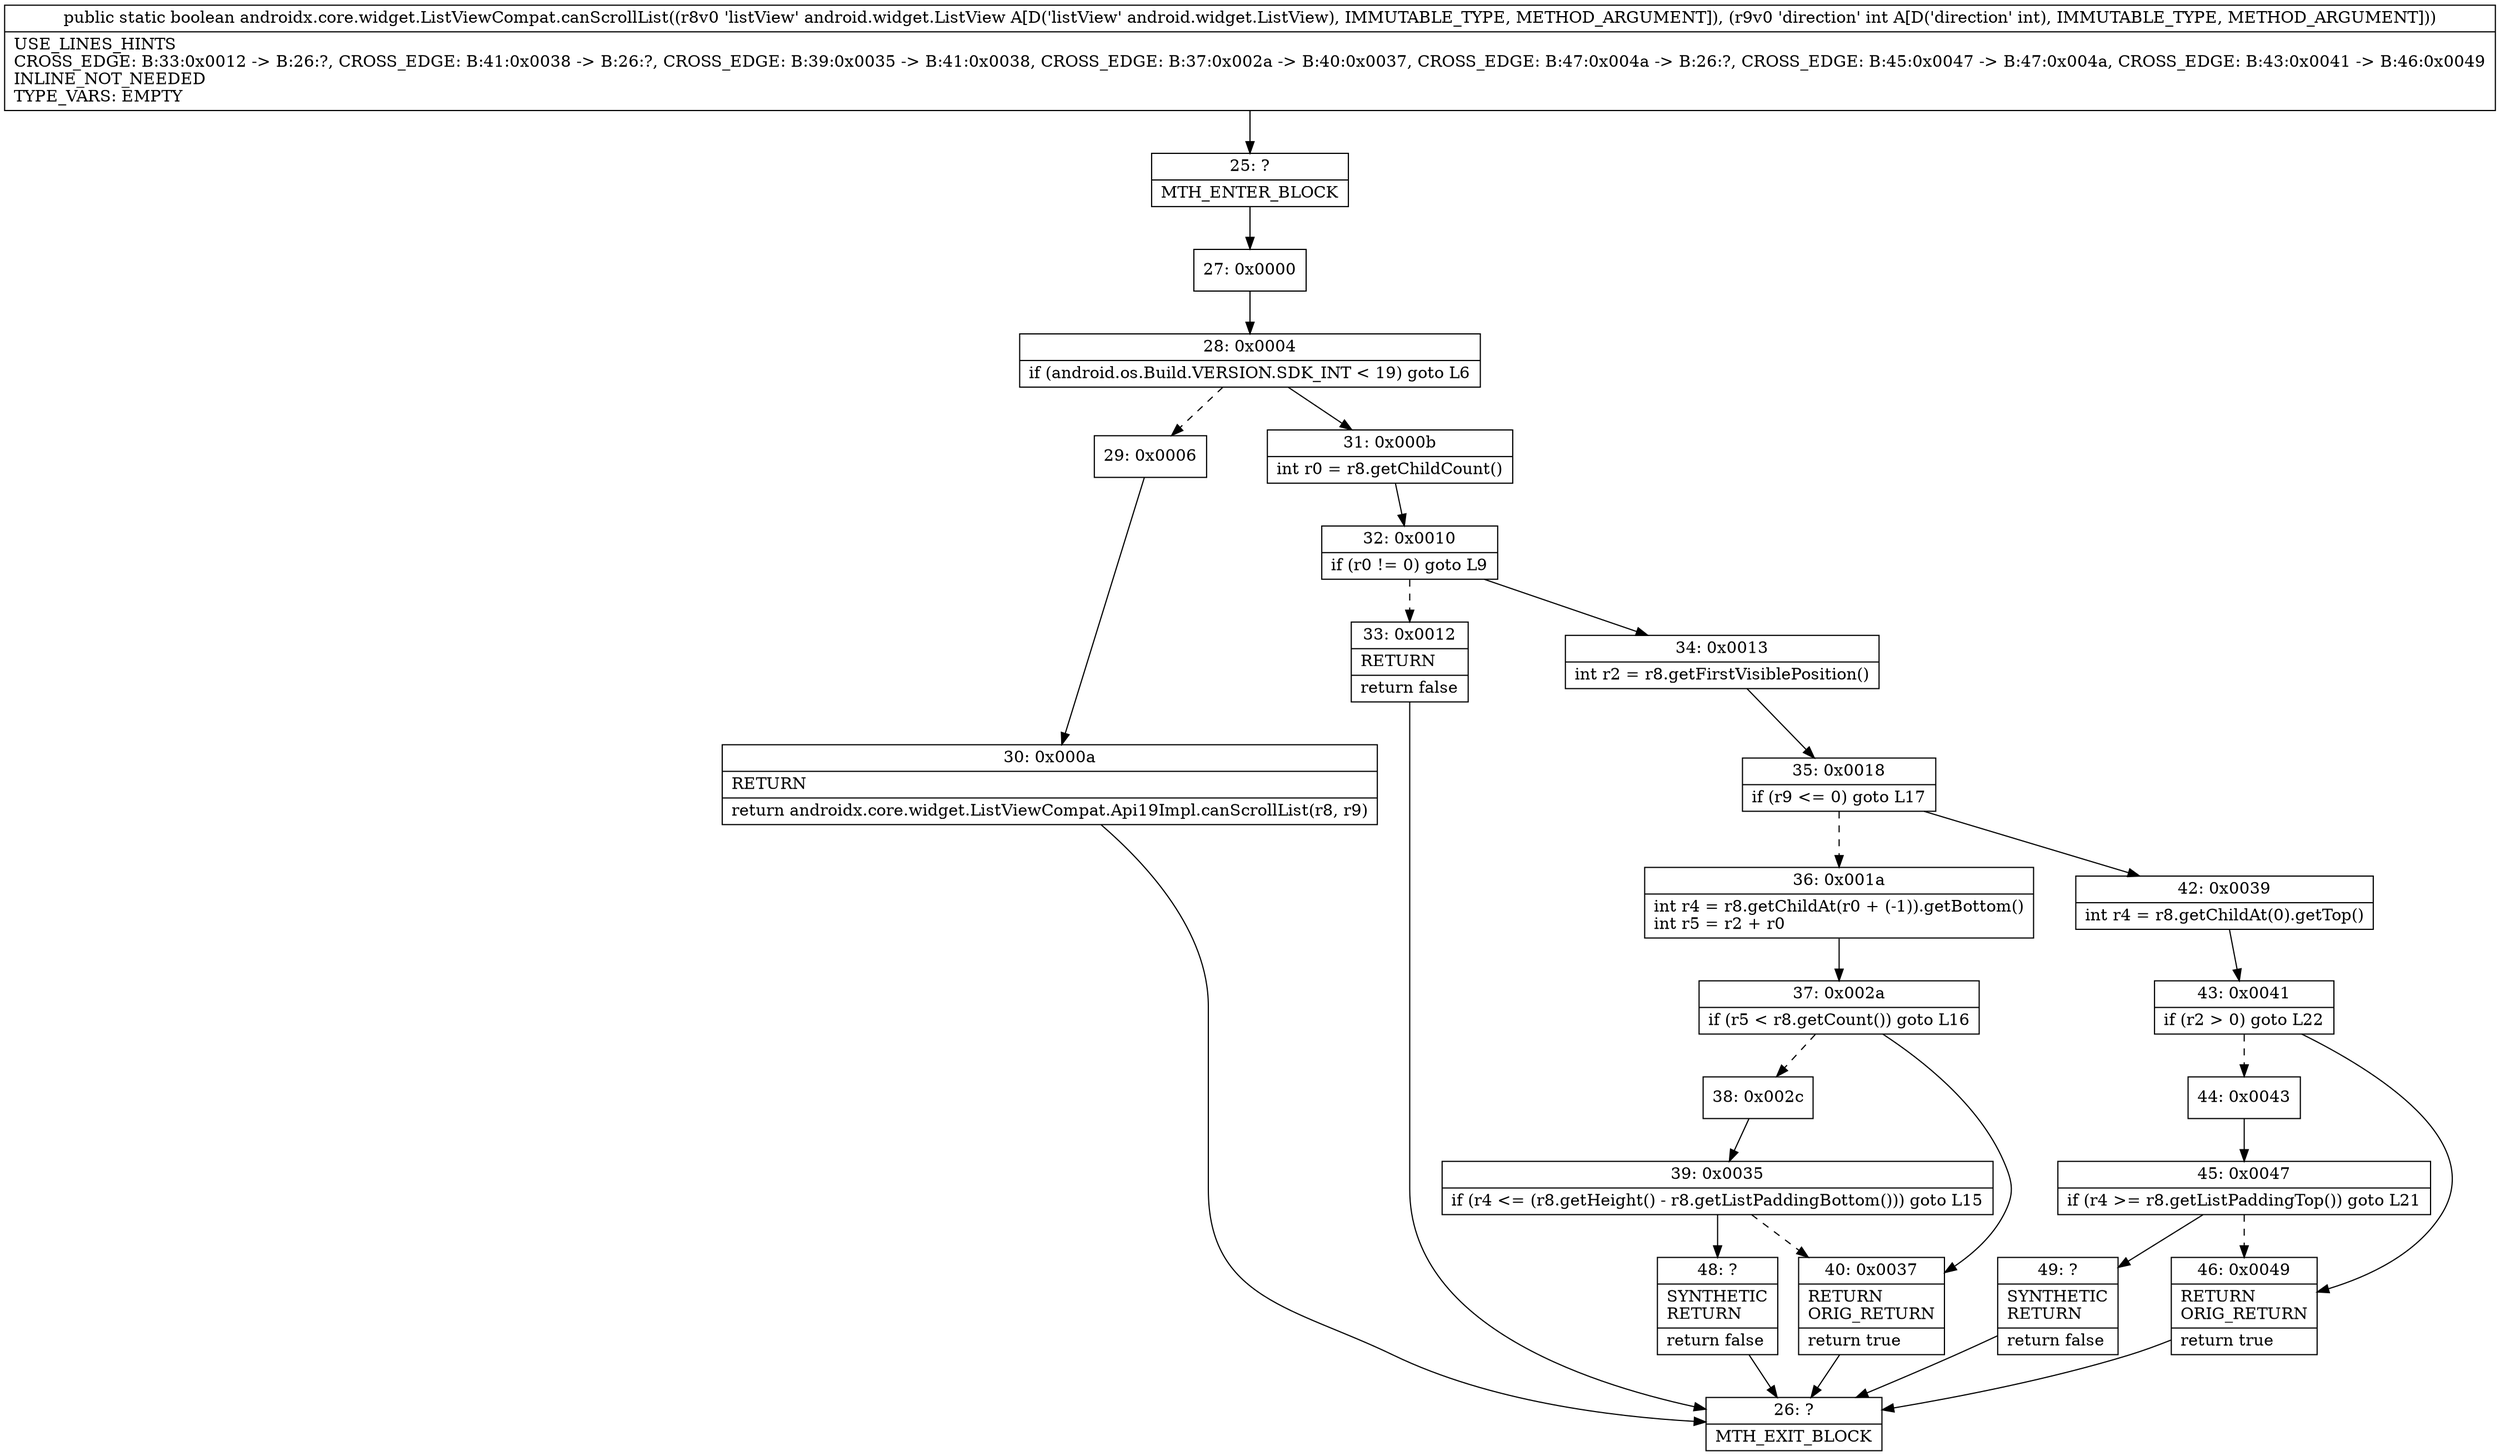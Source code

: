 digraph "CFG forandroidx.core.widget.ListViewCompat.canScrollList(Landroid\/widget\/ListView;I)Z" {
Node_25 [shape=record,label="{25\:\ ?|MTH_ENTER_BLOCK\l}"];
Node_27 [shape=record,label="{27\:\ 0x0000}"];
Node_28 [shape=record,label="{28\:\ 0x0004|if (android.os.Build.VERSION.SDK_INT \< 19) goto L6\l}"];
Node_29 [shape=record,label="{29\:\ 0x0006}"];
Node_30 [shape=record,label="{30\:\ 0x000a|RETURN\l|return androidx.core.widget.ListViewCompat.Api19Impl.canScrollList(r8, r9)\l}"];
Node_26 [shape=record,label="{26\:\ ?|MTH_EXIT_BLOCK\l}"];
Node_31 [shape=record,label="{31\:\ 0x000b|int r0 = r8.getChildCount()\l}"];
Node_32 [shape=record,label="{32\:\ 0x0010|if (r0 != 0) goto L9\l}"];
Node_33 [shape=record,label="{33\:\ 0x0012|RETURN\l|return false\l}"];
Node_34 [shape=record,label="{34\:\ 0x0013|int r2 = r8.getFirstVisiblePosition()\l}"];
Node_35 [shape=record,label="{35\:\ 0x0018|if (r9 \<= 0) goto L17\l}"];
Node_36 [shape=record,label="{36\:\ 0x001a|int r4 = r8.getChildAt(r0 + (\-1)).getBottom()\lint r5 = r2 + r0\l}"];
Node_37 [shape=record,label="{37\:\ 0x002a|if (r5 \< r8.getCount()) goto L16\l}"];
Node_38 [shape=record,label="{38\:\ 0x002c}"];
Node_39 [shape=record,label="{39\:\ 0x0035|if (r4 \<= (r8.getHeight() \- r8.getListPaddingBottom())) goto L15\l}"];
Node_48 [shape=record,label="{48\:\ ?|SYNTHETIC\lRETURN\l|return false\l}"];
Node_40 [shape=record,label="{40\:\ 0x0037|RETURN\lORIG_RETURN\l|return true\l}"];
Node_42 [shape=record,label="{42\:\ 0x0039|int r4 = r8.getChildAt(0).getTop()\l}"];
Node_43 [shape=record,label="{43\:\ 0x0041|if (r2 \> 0) goto L22\l}"];
Node_44 [shape=record,label="{44\:\ 0x0043}"];
Node_45 [shape=record,label="{45\:\ 0x0047|if (r4 \>= r8.getListPaddingTop()) goto L21\l}"];
Node_49 [shape=record,label="{49\:\ ?|SYNTHETIC\lRETURN\l|return false\l}"];
Node_46 [shape=record,label="{46\:\ 0x0049|RETURN\lORIG_RETURN\l|return true\l}"];
MethodNode[shape=record,label="{public static boolean androidx.core.widget.ListViewCompat.canScrollList((r8v0 'listView' android.widget.ListView A[D('listView' android.widget.ListView), IMMUTABLE_TYPE, METHOD_ARGUMENT]), (r9v0 'direction' int A[D('direction' int), IMMUTABLE_TYPE, METHOD_ARGUMENT]))  | USE_LINES_HINTS\lCROSS_EDGE: B:33:0x0012 \-\> B:26:?, CROSS_EDGE: B:41:0x0038 \-\> B:26:?, CROSS_EDGE: B:39:0x0035 \-\> B:41:0x0038, CROSS_EDGE: B:37:0x002a \-\> B:40:0x0037, CROSS_EDGE: B:47:0x004a \-\> B:26:?, CROSS_EDGE: B:45:0x0047 \-\> B:47:0x004a, CROSS_EDGE: B:43:0x0041 \-\> B:46:0x0049\lINLINE_NOT_NEEDED\lTYPE_VARS: EMPTY\l}"];
MethodNode -> Node_25;Node_25 -> Node_27;
Node_27 -> Node_28;
Node_28 -> Node_29[style=dashed];
Node_28 -> Node_31;
Node_29 -> Node_30;
Node_30 -> Node_26;
Node_31 -> Node_32;
Node_32 -> Node_33[style=dashed];
Node_32 -> Node_34;
Node_33 -> Node_26;
Node_34 -> Node_35;
Node_35 -> Node_36[style=dashed];
Node_35 -> Node_42;
Node_36 -> Node_37;
Node_37 -> Node_38[style=dashed];
Node_37 -> Node_40;
Node_38 -> Node_39;
Node_39 -> Node_40[style=dashed];
Node_39 -> Node_48;
Node_48 -> Node_26;
Node_40 -> Node_26;
Node_42 -> Node_43;
Node_43 -> Node_44[style=dashed];
Node_43 -> Node_46;
Node_44 -> Node_45;
Node_45 -> Node_46[style=dashed];
Node_45 -> Node_49;
Node_49 -> Node_26;
Node_46 -> Node_26;
}

